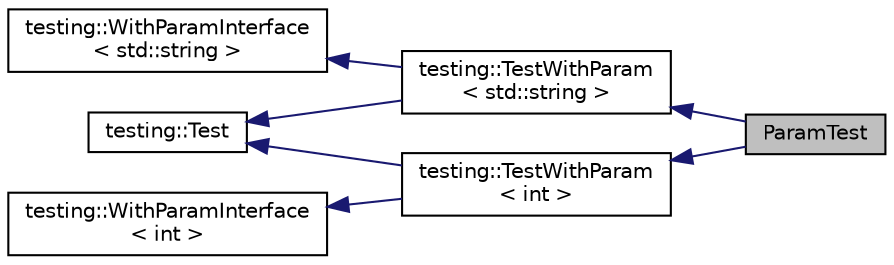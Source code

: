 digraph "ParamTest"
{
  edge [fontname="Helvetica",fontsize="10",labelfontname="Helvetica",labelfontsize="10"];
  node [fontname="Helvetica",fontsize="10",shape=record];
  rankdir="LR";
  Node6 [label="ParamTest",height=0.2,width=0.4,color="black", fillcolor="grey75", style="filled", fontcolor="black"];
  Node7 -> Node6 [dir="back",color="midnightblue",fontsize="10",style="solid"];
  Node7 [label="testing::TestWithParam\l\< std::string \>",height=0.2,width=0.4,color="black", fillcolor="white", style="filled",URL="$classtesting_1_1TestWithParam.html"];
  Node8 -> Node7 [dir="back",color="midnightblue",fontsize="10",style="solid"];
  Node8 [label="testing::Test",height=0.2,width=0.4,color="black", fillcolor="white", style="filled",URL="$classtesting_1_1Test.html"];
  Node9 -> Node7 [dir="back",color="midnightblue",fontsize="10",style="solid"];
  Node9 [label="testing::WithParamInterface\l\< std::string \>",height=0.2,width=0.4,color="black", fillcolor="white", style="filled",URL="$classtesting_1_1WithParamInterface.html"];
  Node10 -> Node6 [dir="back",color="midnightblue",fontsize="10",style="solid"];
  Node10 [label="testing::TestWithParam\l\< int \>",height=0.2,width=0.4,color="black", fillcolor="white", style="filled",URL="$classtesting_1_1TestWithParam.html"];
  Node8 -> Node10 [dir="back",color="midnightblue",fontsize="10",style="solid"];
  Node11 -> Node10 [dir="back",color="midnightblue",fontsize="10",style="solid"];
  Node11 [label="testing::WithParamInterface\l\< int \>",height=0.2,width=0.4,color="black", fillcolor="white", style="filled",URL="$classtesting_1_1WithParamInterface.html"];
}
